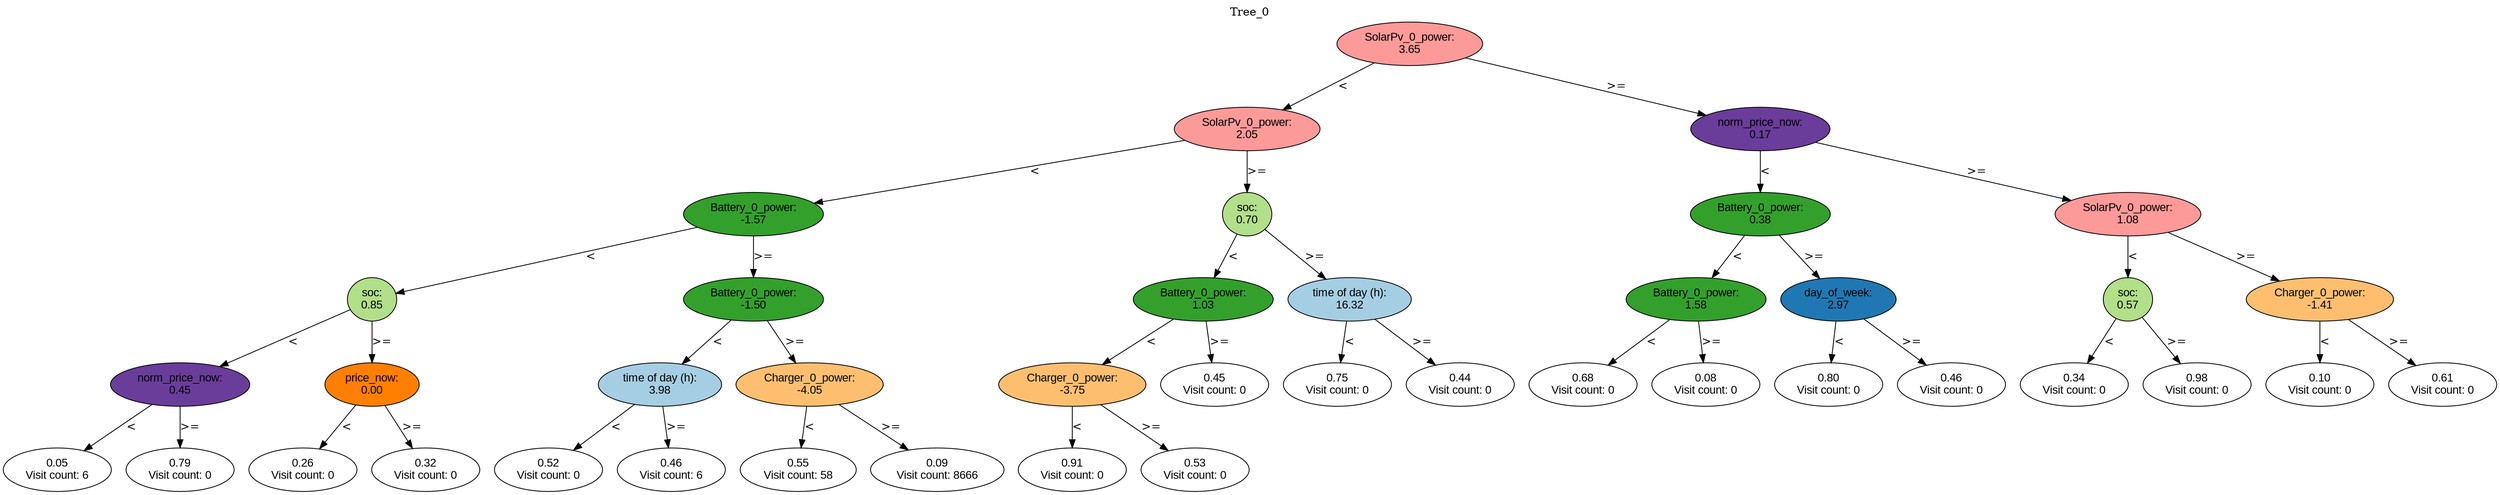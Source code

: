 digraph BST {
    node [fontname="Arial" style=filled colorscheme=paired12];
    0 [ label = "SolarPv_0_power:
3.65" fillcolor=5];
    1 [ label = "SolarPv_0_power:
2.05" fillcolor=5];
    2 [ label = "Battery_0_power:
-1.57" fillcolor=4];
    3 [ label = "soc:
0.85" fillcolor=3];
    4 [ label = "norm_price_now:
0.45" fillcolor=10];
    5 [ label = "0.05
Visit count: 6" fillcolor=white];
    6 [ label = "0.79
Visit count: 0" fillcolor=white];
    7 [ label = "price_now:
0.00" fillcolor=8];
    8 [ label = "0.26
Visit count: 0" fillcolor=white];
    9 [ label = "0.32
Visit count: 0" fillcolor=white];
    10 [ label = "Battery_0_power:
-1.50" fillcolor=4];
    11 [ label = "time of day (h):
3.98" fillcolor=1];
    12 [ label = "0.52
Visit count: 0" fillcolor=white];
    13 [ label = "0.46
Visit count: 6" fillcolor=white];
    14 [ label = "Charger_0_power:
-4.05" fillcolor=7];
    15 [ label = "0.55
Visit count: 58" fillcolor=white];
    16 [ label = "0.09
Visit count: 8666" fillcolor=white];
    17 [ label = "soc:
0.70" fillcolor=3];
    18 [ label = "Battery_0_power:
1.03" fillcolor=4];
    19 [ label = "Charger_0_power:
-3.75" fillcolor=7];
    20 [ label = "0.91
Visit count: 0" fillcolor=white];
    21 [ label = "0.53
Visit count: 0" fillcolor=white];
    22 [ label = "0.45
Visit count: 0" fillcolor=white];
    23 [ label = "time of day (h):
16.32" fillcolor=1];
    24 [ label = "0.75
Visit count: 0" fillcolor=white];
    25 [ label = "0.44
Visit count: 0" fillcolor=white];
    26 [ label = "norm_price_now:
0.17" fillcolor=10];
    27 [ label = "Battery_0_power:
0.38" fillcolor=4];
    28 [ label = "Battery_0_power:
1.58" fillcolor=4];
    29 [ label = "0.68
Visit count: 0" fillcolor=white];
    30 [ label = "0.08
Visit count: 0" fillcolor=white];
    31 [ label = "day_of_week:
2.97" fillcolor=2];
    32 [ label = "0.80
Visit count: 0" fillcolor=white];
    33 [ label = "0.46
Visit count: 0" fillcolor=white];
    34 [ label = "SolarPv_0_power:
1.08" fillcolor=5];
    35 [ label = "soc:
0.57" fillcolor=3];
    36 [ label = "0.34
Visit count: 0" fillcolor=white];
    37 [ label = "0.98
Visit count: 0" fillcolor=white];
    38 [ label = "Charger_0_power:
-1.41" fillcolor=7];
    39 [ label = "0.10
Visit count: 0" fillcolor=white];
    40 [ label = "0.61
Visit count: 0" fillcolor=white];

    0  -> 1[ label = "<"];
    0  -> 26[ label = ">="];
    1  -> 2[ label = "<"];
    1  -> 17[ label = ">="];
    2  -> 3[ label = "<"];
    2  -> 10[ label = ">="];
    3  -> 4[ label = "<"];
    3  -> 7[ label = ">="];
    4  -> 5[ label = "<"];
    4  -> 6[ label = ">="];
    7  -> 8[ label = "<"];
    7  -> 9[ label = ">="];
    10  -> 11[ label = "<"];
    10  -> 14[ label = ">="];
    11  -> 12[ label = "<"];
    11  -> 13[ label = ">="];
    14  -> 15[ label = "<"];
    14  -> 16[ label = ">="];
    17  -> 18[ label = "<"];
    17  -> 23[ label = ">="];
    18  -> 19[ label = "<"];
    18  -> 22[ label = ">="];
    19  -> 20[ label = "<"];
    19  -> 21[ label = ">="];
    23  -> 24[ label = "<"];
    23  -> 25[ label = ">="];
    26  -> 27[ label = "<"];
    26  -> 34[ label = ">="];
    27  -> 28[ label = "<"];
    27  -> 31[ label = ">="];
    28  -> 29[ label = "<"];
    28  -> 30[ label = ">="];
    31  -> 32[ label = "<"];
    31  -> 33[ label = ">="];
    34  -> 35[ label = "<"];
    34  -> 38[ label = ">="];
    35  -> 36[ label = "<"];
    35  -> 37[ label = ">="];
    38  -> 39[ label = "<"];
    38  -> 40[ label = ">="];

    labelloc="t";
    label="Tree_0";
}